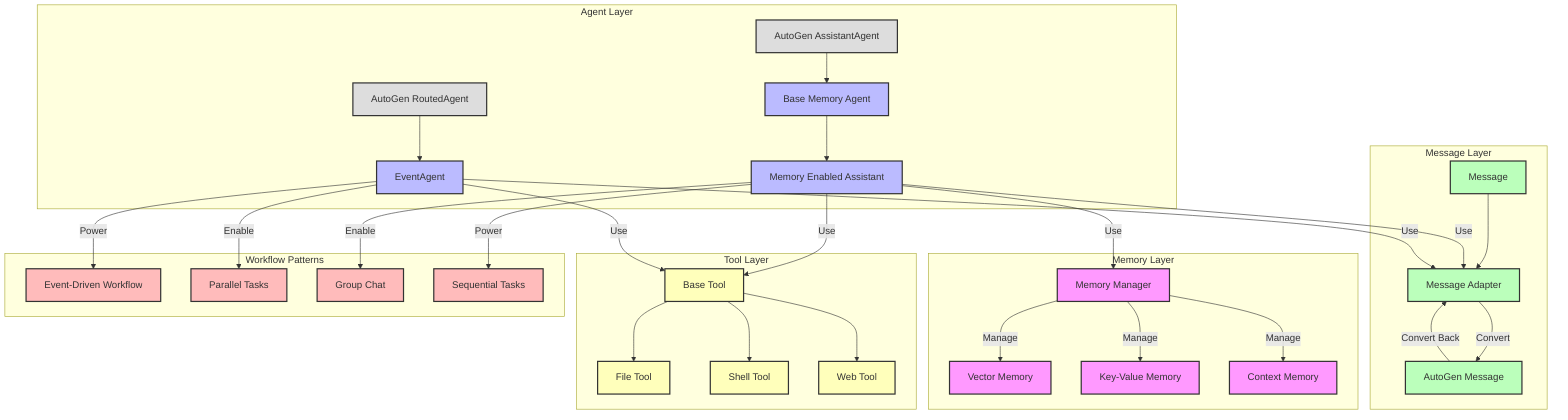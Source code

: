 graph TD
    subgraph "Message Layer"
        M[Message] --> MA[Message Adapter]
        MA --> |Convert| AM[AutoGen Message]
        AM --> |Convert Back| MA
    end

    subgraph "Agent Layer"
        RA[AutoGen RoutedAgent] --> EA[EventAgent]
        AA[AutoGen AssistantAgent] --> BMA[Base Memory Agent]
        BMA --> MEA[Memory Enabled Assistant]
    end

    subgraph "Memory Layer"
        MM[Memory Manager] --> |Manage| VM[Vector Memory]
        MM --> |Manage| KV[Key-Value Memory]
        MM --> |Manage| CM[Context Memory]
    end

    subgraph "Tool Layer"
        BT[Base Tool] --> FT[File Tool]
        BT --> ST[Shell Tool]
        BT --> WT[Web Tool]
    end

    subgraph "Workflow Patterns"
        EA --> |Power| EW[Event-Driven Workflow]
        EA --> |Enable| PW[Parallel Tasks]
        MEA --> |Enable| GC[Group Chat]
        MEA --> |Power| SW[Sequential Tasks]
    end

    MEA --> |Use| MM
    MEA --> |Use| MA
    MEA --> |Use| BT
    EA --> |Use| MA
    EA --> |Use| BT

    classDef memory fill:#f9f,stroke:#333,stroke-width:2px
    classDef agent fill:#bbf,stroke:#333,stroke-width:2px
    classDef message fill:#bfb,stroke:#333,stroke-width:2px
    classDef tool fill:#ffb,stroke:#333,stroke-width:2px
    classDef workflow fill:#fbb,stroke:#333,stroke-width:2px
    classDef autogen fill:#ddd,stroke:#333,stroke-width:2px

    class MM,VM,KV,CM memory
    class EA,BMA,MEA agent
    class M,MA,AM message
    class BT,FT,ST,WT tool
    class EW,PW,GC,SW workflow
    class RA,AA autogen